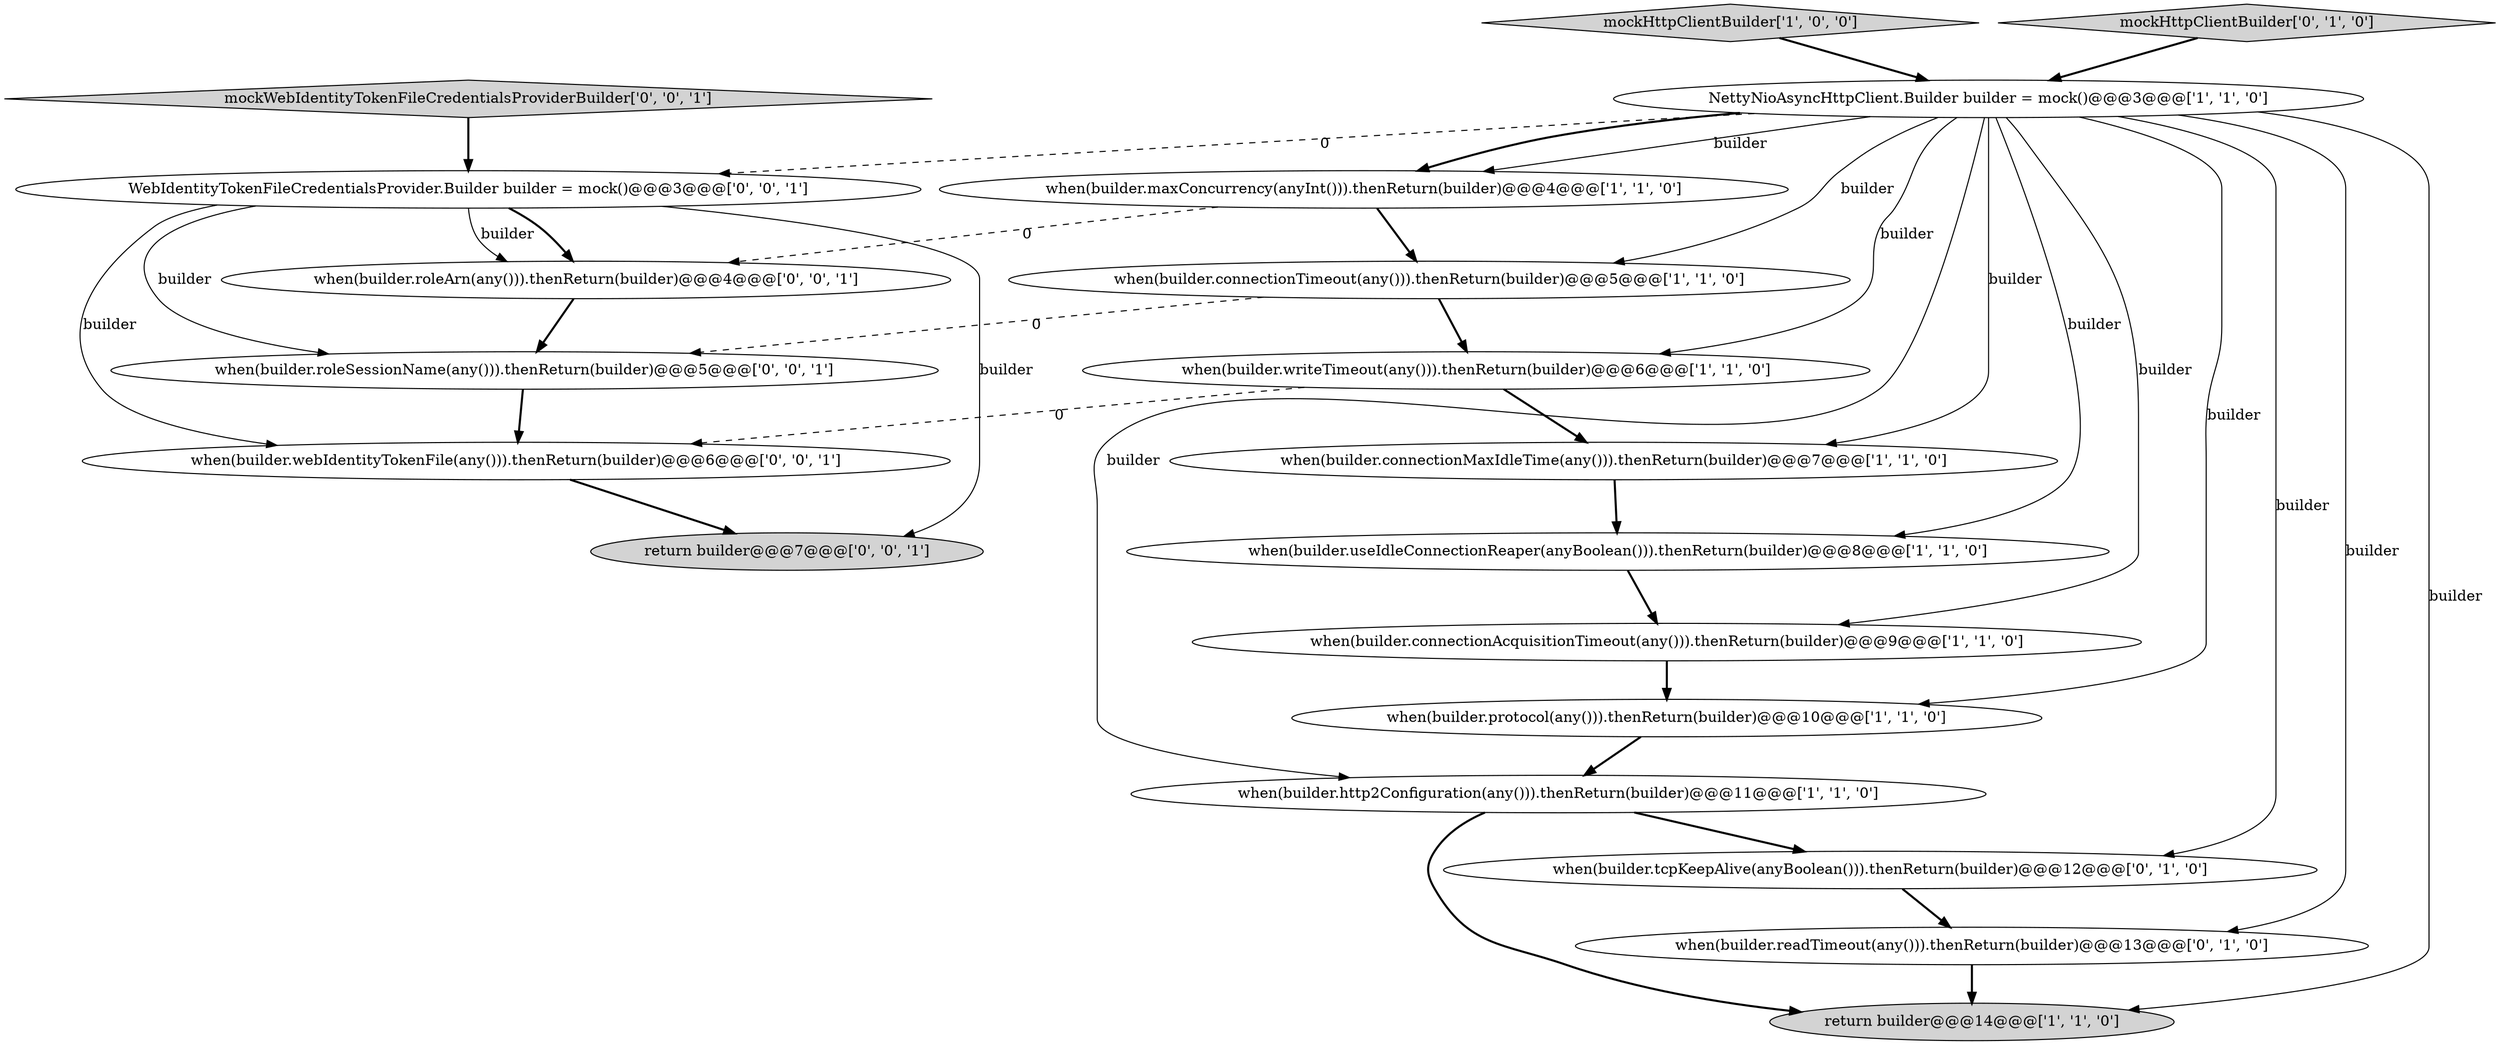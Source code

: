 digraph {
17 [style = filled, label = "when(builder.roleArn(any())).thenReturn(builder)@@@4@@@['0', '0', '1']", fillcolor = white, shape = ellipse image = "AAA0AAABBB3BBB"];
0 [style = filled, label = "when(builder.protocol(any())).thenReturn(builder)@@@10@@@['1', '1', '0']", fillcolor = white, shape = ellipse image = "AAA0AAABBB1BBB"];
19 [style = filled, label = "return builder@@@7@@@['0', '0', '1']", fillcolor = lightgray, shape = ellipse image = "AAA0AAABBB3BBB"];
3 [style = filled, label = "when(builder.writeTimeout(any())).thenReturn(builder)@@@6@@@['1', '1', '0']", fillcolor = white, shape = ellipse image = "AAA0AAABBB1BBB"];
5 [style = filled, label = "when(builder.maxConcurrency(anyInt())).thenReturn(builder)@@@4@@@['1', '1', '0']", fillcolor = white, shape = ellipse image = "AAA0AAABBB1BBB"];
6 [style = filled, label = "mockHttpClientBuilder['1', '0', '0']", fillcolor = lightgray, shape = diamond image = "AAA0AAABBB1BBB"];
8 [style = filled, label = "return builder@@@14@@@['1', '1', '0']", fillcolor = lightgray, shape = ellipse image = "AAA0AAABBB1BBB"];
12 [style = filled, label = "when(builder.readTimeout(any())).thenReturn(builder)@@@13@@@['0', '1', '0']", fillcolor = white, shape = ellipse image = "AAA1AAABBB2BBB"];
15 [style = filled, label = "when(builder.roleSessionName(any())).thenReturn(builder)@@@5@@@['0', '0', '1']", fillcolor = white, shape = ellipse image = "AAA0AAABBB3BBB"];
4 [style = filled, label = "when(builder.connectionAcquisitionTimeout(any())).thenReturn(builder)@@@9@@@['1', '1', '0']", fillcolor = white, shape = ellipse image = "AAA0AAABBB1BBB"];
16 [style = filled, label = "mockWebIdentityTokenFileCredentialsProviderBuilder['0', '0', '1']", fillcolor = lightgray, shape = diamond image = "AAA0AAABBB3BBB"];
18 [style = filled, label = "when(builder.webIdentityTokenFile(any())).thenReturn(builder)@@@6@@@['0', '0', '1']", fillcolor = white, shape = ellipse image = "AAA0AAABBB3BBB"];
13 [style = filled, label = "mockHttpClientBuilder['0', '1', '0']", fillcolor = lightgray, shape = diamond image = "AAA0AAABBB2BBB"];
9 [style = filled, label = "when(builder.http2Configuration(any())).thenReturn(builder)@@@11@@@['1', '1', '0']", fillcolor = white, shape = ellipse image = "AAA0AAABBB1BBB"];
14 [style = filled, label = "WebIdentityTokenFileCredentialsProvider.Builder builder = mock()@@@3@@@['0', '0', '1']", fillcolor = white, shape = ellipse image = "AAA0AAABBB3BBB"];
2 [style = filled, label = "NettyNioAsyncHttpClient.Builder builder = mock()@@@3@@@['1', '1', '0']", fillcolor = white, shape = ellipse image = "AAA0AAABBB1BBB"];
10 [style = filled, label = "when(builder.useIdleConnectionReaper(anyBoolean())).thenReturn(builder)@@@8@@@['1', '1', '0']", fillcolor = white, shape = ellipse image = "AAA0AAABBB1BBB"];
7 [style = filled, label = "when(builder.connectionMaxIdleTime(any())).thenReturn(builder)@@@7@@@['1', '1', '0']", fillcolor = white, shape = ellipse image = "AAA0AAABBB1BBB"];
1 [style = filled, label = "when(builder.connectionTimeout(any())).thenReturn(builder)@@@5@@@['1', '1', '0']", fillcolor = white, shape = ellipse image = "AAA0AAABBB1BBB"];
11 [style = filled, label = "when(builder.tcpKeepAlive(anyBoolean())).thenReturn(builder)@@@12@@@['0', '1', '0']", fillcolor = white, shape = ellipse image = "AAA1AAABBB2BBB"];
14->17 [style = bold, label=""];
14->15 [style = solid, label="builder"];
9->11 [style = bold, label=""];
11->12 [style = bold, label=""];
14->18 [style = solid, label="builder"];
2->4 [style = solid, label="builder"];
7->10 [style = bold, label=""];
15->18 [style = bold, label=""];
2->5 [style = bold, label=""];
5->1 [style = bold, label=""];
2->11 [style = solid, label="builder"];
0->9 [style = bold, label=""];
2->8 [style = solid, label="builder"];
2->9 [style = solid, label="builder"];
2->5 [style = solid, label="builder"];
2->12 [style = solid, label="builder"];
14->19 [style = solid, label="builder"];
3->7 [style = bold, label=""];
2->0 [style = solid, label="builder"];
6->2 [style = bold, label=""];
1->3 [style = bold, label=""];
14->17 [style = solid, label="builder"];
10->4 [style = bold, label=""];
17->15 [style = bold, label=""];
18->19 [style = bold, label=""];
2->14 [style = dashed, label="0"];
16->14 [style = bold, label=""];
2->1 [style = solid, label="builder"];
1->15 [style = dashed, label="0"];
3->18 [style = dashed, label="0"];
2->7 [style = solid, label="builder"];
9->8 [style = bold, label=""];
13->2 [style = bold, label=""];
12->8 [style = bold, label=""];
2->3 [style = solid, label="builder"];
5->17 [style = dashed, label="0"];
4->0 [style = bold, label=""];
2->10 [style = solid, label="builder"];
}
